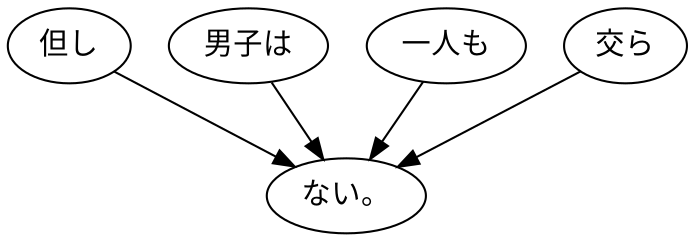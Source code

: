 digraph graph8653 {
	node0 [label="但し"];
	node1 [label="男子は"];
	node2 [label="一人も"];
	node3 [label="交ら"];
	node4 [label="ない。"];
	node0 -> node4;
	node1 -> node4;
	node2 -> node4;
	node3 -> node4;
}
